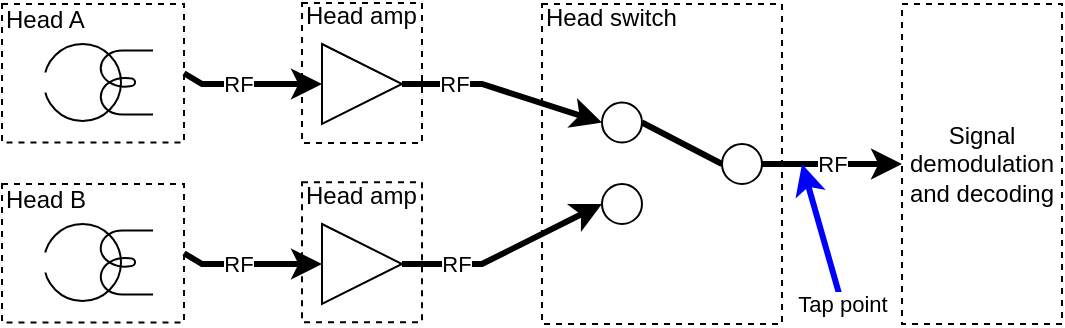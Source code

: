 <mxfile version="22.1.2" type="device">
  <diagram name="Page-1" id="IEG1l5_leUaPTbvzpUzN">
    <mxGraphModel dx="683" dy="403" grid="1" gridSize="10" guides="1" tooltips="1" connect="1" arrows="1" fold="1" page="1" pageScale="1" pageWidth="3300" pageHeight="2339" math="0" shadow="0">
      <root>
        <mxCell id="0" />
        <mxCell id="1" parent="0" />
        <mxCell id="V2Pc7Q3qlYG6XIp6y3cs-30" value="Head amp" style="rounded=0;whiteSpace=wrap;html=1;fillColor=none;dashed=1;align=left;verticalAlign=top;spacingTop=-7;" vertex="1" parent="1">
          <mxGeometry x="670" y="309.44" width="60" height="70" as="geometry" />
        </mxCell>
        <mxCell id="V2Pc7Q3qlYG6XIp6y3cs-27" value="Head switch" style="rounded=0;whiteSpace=wrap;html=1;fillColor=none;dashed=1;align=left;verticalAlign=top;spacingTop=-7;" vertex="1" parent="1">
          <mxGeometry x="790" y="310" width="120" height="160" as="geometry" />
        </mxCell>
        <mxCell id="V2Pc7Q3qlYG6XIp6y3cs-12" value="" style="group;movable=1;resizable=1;rotatable=1;deletable=1;editable=1;locked=0;connectable=1;" vertex="1" connectable="0" parent="1">
          <mxGeometry x="520" y="310" width="91" height="69.25" as="geometry" />
        </mxCell>
        <mxCell id="V2Pc7Q3qlYG6XIp6y3cs-3" value="" style="ellipse;whiteSpace=wrap;html=1;aspect=fixed;container=0;" vertex="1" parent="V2Pc7Q3qlYG6XIp6y3cs-12">
          <mxGeometry x="21" y="20" width="38.5" height="38.5" as="geometry" />
        </mxCell>
        <mxCell id="V2Pc7Q3qlYG6XIp6y3cs-2" value="" style="pointerEvents=1;verticalLabelPosition=bottom;shadow=0;dashed=0;align=center;html=1;verticalAlign=top;shape=mxgraph.electrical.inductors.half_inductor;rotation=-90;container=0;" vertex="1" parent="V2Pc7Q3qlYG6XIp6y3cs-12">
          <mxGeometry x="44.5" y="24.25" width="32" height="30" as="geometry" />
        </mxCell>
        <mxCell id="V2Pc7Q3qlYG6XIp6y3cs-4" value="" style="rounded=0;whiteSpace=wrap;html=1;strokeColor=none;container=0;" vertex="1" parent="V2Pc7Q3qlYG6XIp6y3cs-12">
          <mxGeometry x="11" y="34.25" width="30" height="10" as="geometry" />
        </mxCell>
        <mxCell id="V2Pc7Q3qlYG6XIp6y3cs-11" value="Head A" style="rounded=0;whiteSpace=wrap;html=1;fillColor=none;align=left;verticalAlign=top;dashed=1;spacing=2;spacingTop=-6;" vertex="1" parent="V2Pc7Q3qlYG6XIp6y3cs-12">
          <mxGeometry width="91" height="69.25" as="geometry" />
        </mxCell>
        <mxCell id="V2Pc7Q3qlYG6XIp6y3cs-18" value="" style="group" vertex="1" connectable="0" parent="1">
          <mxGeometry x="520" y="400" width="91" height="69.25" as="geometry" />
        </mxCell>
        <mxCell id="V2Pc7Q3qlYG6XIp6y3cs-14" value="" style="ellipse;whiteSpace=wrap;html=1;aspect=fixed;container=0;" vertex="1" parent="V2Pc7Q3qlYG6XIp6y3cs-18">
          <mxGeometry x="21" y="20" width="38.5" height="38.5" as="geometry" />
        </mxCell>
        <mxCell id="V2Pc7Q3qlYG6XIp6y3cs-15" value="" style="pointerEvents=1;verticalLabelPosition=bottom;shadow=0;dashed=0;align=center;html=1;verticalAlign=top;shape=mxgraph.electrical.inductors.half_inductor;rotation=-90;container=0;" vertex="1" parent="V2Pc7Q3qlYG6XIp6y3cs-18">
          <mxGeometry x="44.5" y="24.25" width="32" height="30" as="geometry" />
        </mxCell>
        <mxCell id="V2Pc7Q3qlYG6XIp6y3cs-16" value="" style="rounded=0;whiteSpace=wrap;html=1;strokeColor=none;container=0;" vertex="1" parent="V2Pc7Q3qlYG6XIp6y3cs-18">
          <mxGeometry x="11" y="34.25" width="30" height="10" as="geometry" />
        </mxCell>
        <mxCell id="V2Pc7Q3qlYG6XIp6y3cs-17" value="Head B" style="rounded=0;whiteSpace=wrap;html=1;fillColor=none;align=left;verticalAlign=top;dashed=1;spacing=2;spacingTop=-6;" vertex="1" parent="V2Pc7Q3qlYG6XIp6y3cs-18">
          <mxGeometry width="91" height="69.25" as="geometry" />
        </mxCell>
        <mxCell id="V2Pc7Q3qlYG6XIp6y3cs-19" value="RF" style="endArrow=classic;html=1;rounded=0;strokeWidth=3;entryX=0;entryY=0.5;entryDx=0;entryDy=0;exitX=1;exitY=0.5;exitDx=0;exitDy=0;" edge="1" parent="1" source="V2Pc7Q3qlYG6XIp6y3cs-28" target="V2Pc7Q3qlYG6XIp6y3cs-23">
          <mxGeometry x="-0.494" width="50" height="50" relative="1" as="geometry">
            <mxPoint x="770" y="360" as="sourcePoint" />
            <mxPoint x="720.0" y="366.72" as="targetPoint" />
            <Array as="points">
              <mxPoint x="760" y="350" />
            </Array>
            <mxPoint as="offset" />
          </mxGeometry>
        </mxCell>
        <mxCell id="V2Pc7Q3qlYG6XIp6y3cs-20" value="RF" style="endArrow=classic;html=1;rounded=0;strokeWidth=3;entryX=0;entryY=0.5;entryDx=0;entryDy=0;exitX=1;exitY=0.5;exitDx=0;exitDy=0;" edge="1" parent="1" source="V2Pc7Q3qlYG6XIp6y3cs-34" target="V2Pc7Q3qlYG6XIp6y3cs-24">
          <mxGeometry x="-0.495" width="50" height="50" relative="1" as="geometry">
            <mxPoint x="760" y="440" as="sourcePoint" />
            <mxPoint x="720.0" y="409.28" as="targetPoint" />
            <Array as="points">
              <mxPoint x="760" y="440" />
            </Array>
            <mxPoint as="offset" />
          </mxGeometry>
        </mxCell>
        <mxCell id="V2Pc7Q3qlYG6XIp6y3cs-23" value="" style="ellipse;whiteSpace=wrap;html=1;aspect=fixed;" vertex="1" parent="1">
          <mxGeometry x="820" y="359.25" width="20" height="20" as="geometry" />
        </mxCell>
        <mxCell id="V2Pc7Q3qlYG6XIp6y3cs-24" value="" style="ellipse;whiteSpace=wrap;html=1;aspect=fixed;" vertex="1" parent="1">
          <mxGeometry x="820" y="400" width="20" height="20" as="geometry" />
        </mxCell>
        <mxCell id="V2Pc7Q3qlYG6XIp6y3cs-25" value="" style="ellipse;whiteSpace=wrap;html=1;aspect=fixed;" vertex="1" parent="1">
          <mxGeometry x="880" y="380" width="20" height="20" as="geometry" />
        </mxCell>
        <mxCell id="V2Pc7Q3qlYG6XIp6y3cs-26" value="" style="endArrow=none;html=1;rounded=0;entryX=0;entryY=0.5;entryDx=0;entryDy=0;exitX=1;exitY=0.5;exitDx=0;exitDy=0;strokeWidth=3;" edge="1" parent="1" source="V2Pc7Q3qlYG6XIp6y3cs-23" target="V2Pc7Q3qlYG6XIp6y3cs-25">
          <mxGeometry width="50" height="50" relative="1" as="geometry">
            <mxPoint x="810" y="380" as="sourcePoint" />
            <mxPoint x="860" y="330" as="targetPoint" />
          </mxGeometry>
        </mxCell>
        <mxCell id="V2Pc7Q3qlYG6XIp6y3cs-28" value="" style="triangle;whiteSpace=wrap;html=1;" vertex="1" parent="1">
          <mxGeometry x="680" y="330" width="40" height="40" as="geometry" />
        </mxCell>
        <mxCell id="V2Pc7Q3qlYG6XIp6y3cs-32" value="RF" style="endArrow=classic;html=1;rounded=0;strokeWidth=3;entryX=0;entryY=0.5;entryDx=0;entryDy=0;exitX=1;exitY=0.5;exitDx=0;exitDy=0;" edge="1" parent="1" source="V2Pc7Q3qlYG6XIp6y3cs-11" target="V2Pc7Q3qlYG6XIp6y3cs-28">
          <mxGeometry x="-0.189" width="50" height="50" relative="1" as="geometry">
            <mxPoint x="770" y="450" as="sourcePoint" />
            <mxPoint x="830" y="420" as="targetPoint" />
            <Array as="points">
              <mxPoint x="620" y="350" />
            </Array>
            <mxPoint as="offset" />
          </mxGeometry>
        </mxCell>
        <mxCell id="V2Pc7Q3qlYG6XIp6y3cs-33" value="Head amp" style="rounded=0;whiteSpace=wrap;html=1;fillColor=none;dashed=1;align=left;verticalAlign=top;spacingTop=-7;" vertex="1" parent="1">
          <mxGeometry x="670" y="399.07" width="60" height="70" as="geometry" />
        </mxCell>
        <mxCell id="V2Pc7Q3qlYG6XIp6y3cs-34" value="" style="triangle;whiteSpace=wrap;html=1;" vertex="1" parent="1">
          <mxGeometry x="680" y="420" width="40" height="40" as="geometry" />
        </mxCell>
        <mxCell id="V2Pc7Q3qlYG6XIp6y3cs-35" value="RF" style="endArrow=classic;html=1;rounded=0;strokeWidth=3;entryX=0;entryY=0.5;entryDx=0;entryDy=0;exitX=1;exitY=0.5;exitDx=0;exitDy=0;" edge="1" parent="1" source="V2Pc7Q3qlYG6XIp6y3cs-17" target="V2Pc7Q3qlYG6XIp6y3cs-34">
          <mxGeometry x="-0.189" width="50" height="50" relative="1" as="geometry">
            <mxPoint x="621" y="355" as="sourcePoint" />
            <mxPoint x="670" y="360" as="targetPoint" />
            <Array as="points">
              <mxPoint x="620" y="440" />
            </Array>
            <mxPoint as="offset" />
          </mxGeometry>
        </mxCell>
        <mxCell id="V2Pc7Q3qlYG6XIp6y3cs-36" value="Signal demodulation and decoding" style="rounded=0;whiteSpace=wrap;html=1;fillColor=none;dashed=1;align=center;verticalAlign=middle;spacingTop=0;" vertex="1" parent="1">
          <mxGeometry x="970" y="310" width="80" height="160" as="geometry" />
        </mxCell>
        <mxCell id="V2Pc7Q3qlYG6XIp6y3cs-37" value="RF" style="endArrow=classic;html=1;rounded=0;strokeWidth=3;entryX=0;entryY=0.5;entryDx=0;entryDy=0;" edge="1" parent="1" source="V2Pc7Q3qlYG6XIp6y3cs-25" target="V2Pc7Q3qlYG6XIp6y3cs-36">
          <mxGeometry width="50" height="50" relative="1" as="geometry">
            <mxPoint x="930" y="390" as="sourcePoint" />
            <mxPoint x="830" y="420" as="targetPoint" />
          </mxGeometry>
        </mxCell>
        <mxCell id="V2Pc7Q3qlYG6XIp6y3cs-38" value="Tap point" style="endArrow=classic;html=1;rounded=0;strokeColor=#0000FF;strokeWidth=3;" edge="1" parent="1">
          <mxGeometry x="-1" width="50" height="50" relative="1" as="geometry">
            <mxPoint x="940" y="460" as="sourcePoint" />
            <mxPoint x="920" y="390" as="targetPoint" />
            <mxPoint as="offset" />
          </mxGeometry>
        </mxCell>
      </root>
    </mxGraphModel>
  </diagram>
</mxfile>
